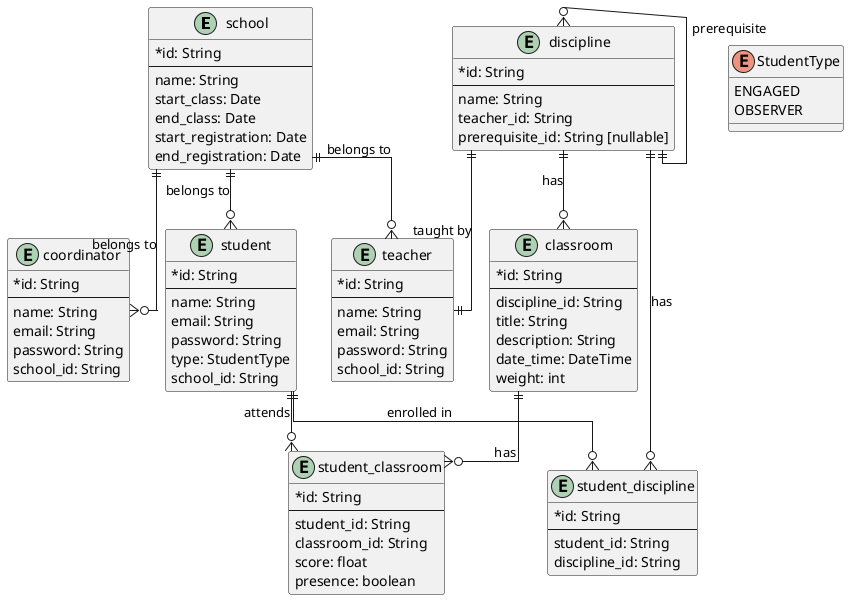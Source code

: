 @startuml
skinparam classAttributeIconSize 0
skinparam linetype ortho

entity "school" {
    * id: String
    --
    name: String
    start_class: Date
    end_class: Date
    start_registration: Date
    end_registration: Date
}

entity "student" {
    * id: String
    --
    name: String
    email: String
    password: String
    type: StudentType
    school_id: String
}

entity "teacher" {
    * id: String
    --
    name: String
    email: String
    password: String
    school_id: String
}

entity "coordinator" {
    * id: String
    --
    name: String
    email: String
    password: String
    school_id: String
}

entity "discipline" {
    * id: String
    --
    name: String
    teacher_id: String
    prerequisite_id: String [nullable]
}

entity "classroom" {
    * id: String
    --
    discipline_id: String
    title: String
    description: String
    date_time: DateTime
    weight: int
}

entity "student_discipline" {
    * id: String
    --
    student_id: String
    discipline_id: String
}

entity "student_classroom" {
    * id: String
    --
    student_id: String
    classroom_id: String
    score: float
    presence: boolean
}

enum StudentType {
    ENGAGED
    OBSERVER
}

' Relationships
school ||--o{ student : "belongs to"
school ||--o{ teacher : "belongs to"
school ||--o{ coordinator : "belongs to"
discipline ||--|| teacher : "taught by"
discipline ||--o{ classroom : "has"
student ||--o{ student_discipline : "enrolled in"
discipline ||--o{ student_discipline : "has"
student ||--o{ student_classroom : "attends"
classroom ||--o{ student_classroom : "has"
discipline }o--|| discipline : "prerequisite"

@enduml
